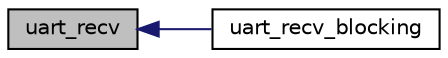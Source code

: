 digraph "uart_recv"
{
  edge [fontname="Helvetica",fontsize="10",labelfontname="Helvetica",labelfontsize="10"];
  node [fontname="Helvetica",fontsize="10",shape=record];
  rankdir="LR";
  Node1 [label="uart_recv",height=0.2,width=0.4,color="black", fillcolor="grey75", style="filled", fontcolor="black"];
  Node1 -> Node2 [dir="back",color="midnightblue",fontsize="10",style="solid",fontname="Helvetica"];
  Node2 [label="uart_recv_blocking",height=0.2,width=0.4,color="black", fillcolor="white", style="filled",URL="$group__uart__send__recv.html#ga5a7498f353526e8cb9e6c8bc5735d1f1",tooltip="UART Read a Received Data Word with Blocking. "];
}
